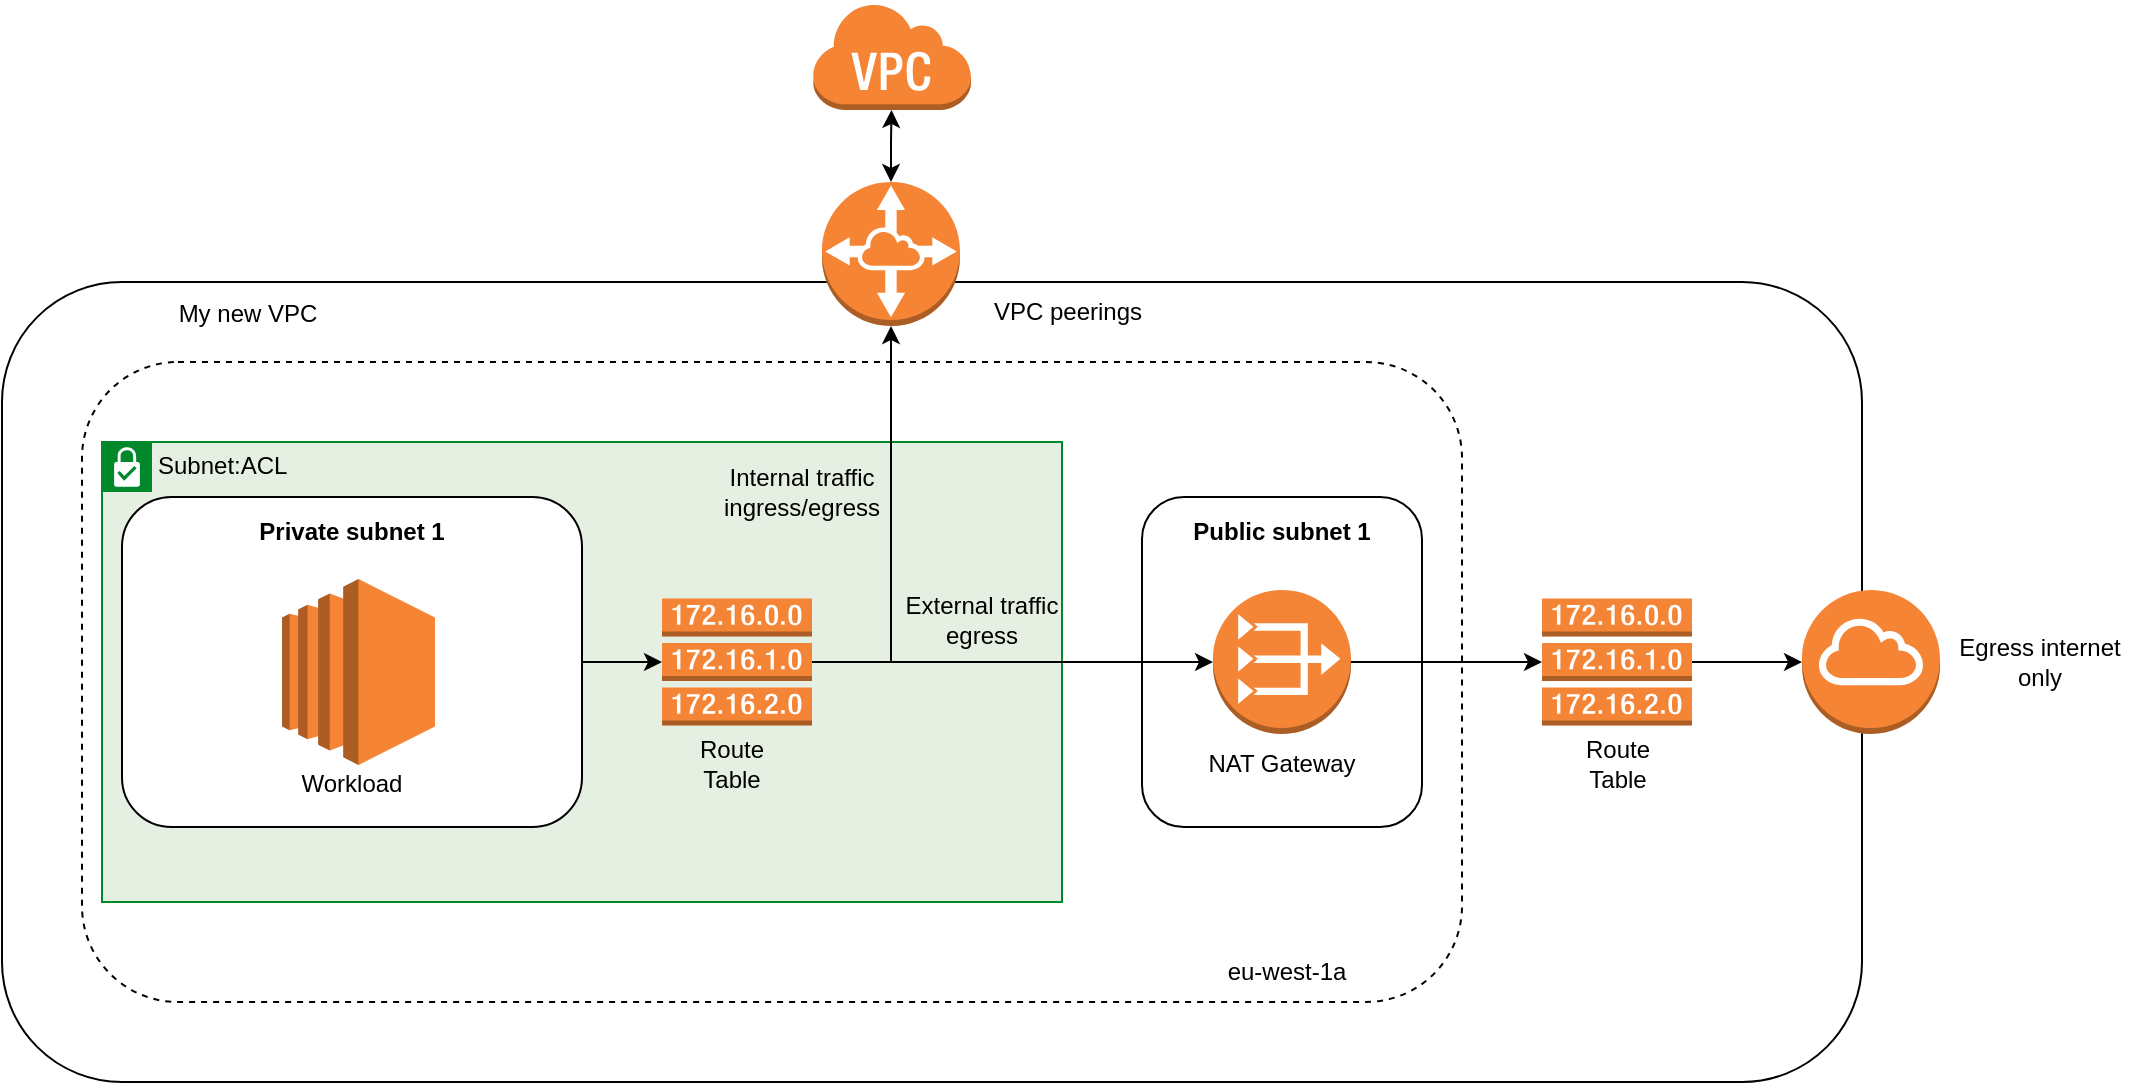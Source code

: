 <mxfile version="20.3.0" type="github">
  <diagram id="BSV_41Kemy9_T-FFARMO" name="Page-1">
    <mxGraphModel dx="2317" dy="768" grid="1" gridSize="10" guides="1" tooltips="1" connect="1" arrows="1" fold="1" page="1" pageScale="1" pageWidth="850" pageHeight="1100" math="0" shadow="0">
      <root>
        <mxCell id="0" />
        <mxCell id="1" parent="0" />
        <mxCell id="onek1izpqqjBlax3Grhs-1" value="" style="rounded=1;whiteSpace=wrap;html=1;" parent="1" vertex="1">
          <mxGeometry x="-170" y="150" width="930" height="400" as="geometry" />
        </mxCell>
        <mxCell id="onek1izpqqjBlax3Grhs-4" value="" style="rounded=1;whiteSpace=wrap;html=1;dashed=1;" parent="1" vertex="1">
          <mxGeometry x="-130" y="190" width="690" height="320" as="geometry" />
        </mxCell>
        <mxCell id="l2qQcPQUILTH-ln8_RMv-4" value="Subnet:ACL" style="shape=mxgraph.ibm.box;prType=subnet;fontStyle=0;verticalAlign=top;align=left;spacingLeft=32;spacingTop=4;fillColor=#E6F0E2;rounded=0;whiteSpace=wrap;html=1;strokeColor=#00882B;strokeWidth=1;dashed=0;container=1;spacing=-4;collapsible=0;expand=0;recursiveResize=0;" vertex="1" parent="1">
          <mxGeometry x="-120" y="230" width="480" height="230" as="geometry" />
        </mxCell>
        <mxCell id="l2qQcPQUILTH-ln8_RMv-2" value="Internal traffic ingress/egress" style="text;html=1;strokeColor=none;fillColor=none;align=center;verticalAlign=middle;whiteSpace=wrap;rounded=0;" vertex="1" parent="l2qQcPQUILTH-ln8_RMv-4">
          <mxGeometry x="310" y="10" width="80" height="30" as="geometry" />
        </mxCell>
        <mxCell id="l2qQcPQUILTH-ln8_RMv-5" value="Route Table" style="text;html=1;strokeColor=none;fillColor=none;align=center;verticalAlign=middle;whiteSpace=wrap;rounded=0;" vertex="1" parent="l2qQcPQUILTH-ln8_RMv-4">
          <mxGeometry x="285" y="146" width="60" height="30" as="geometry" />
        </mxCell>
        <mxCell id="onek1izpqqjBlax3Grhs-17" style="edgeStyle=orthogonalEdgeStyle;rounded=0;orthogonalLoop=1;jettySize=auto;html=1;entryX=0;entryY=0.5;entryDx=0;entryDy=0;entryPerimeter=0;startArrow=none;startFill=0;" parent="1" source="onek1izpqqjBlax3Grhs-2" target="onek1izpqqjBlax3Grhs-15" edge="1">
          <mxGeometry relative="1" as="geometry" />
        </mxCell>
        <mxCell id="onek1izpqqjBlax3Grhs-2" value="" style="rounded=1;whiteSpace=wrap;html=1;" parent="1" vertex="1">
          <mxGeometry x="-110" y="257.5" width="230" height="165" as="geometry" />
        </mxCell>
        <mxCell id="onek1izpqqjBlax3Grhs-3" value="" style="rounded=1;whiteSpace=wrap;html=1;" parent="1" vertex="1">
          <mxGeometry x="400" y="257.5" width="140" height="165" as="geometry" />
        </mxCell>
        <mxCell id="onek1izpqqjBlax3Grhs-21" style="edgeStyle=orthogonalEdgeStyle;rounded=0;orthogonalLoop=1;jettySize=auto;html=1;entryX=0;entryY=0.5;entryDx=0;entryDy=0;entryPerimeter=0;startArrow=none;startFill=0;" parent="1" source="onek1izpqqjBlax3Grhs-5" target="onek1izpqqjBlax3Grhs-20" edge="1">
          <mxGeometry relative="1" as="geometry" />
        </mxCell>
        <mxCell id="onek1izpqqjBlax3Grhs-5" value="" style="outlineConnect=0;dashed=0;verticalLabelPosition=bottom;verticalAlign=top;align=center;html=1;shape=mxgraph.aws3.vpc_nat_gateway;fillColor=#F58536;gradientColor=none;" parent="1" vertex="1">
          <mxGeometry x="435.5" y="304" width="69" height="72" as="geometry" />
        </mxCell>
        <mxCell id="onek1izpqqjBlax3Grhs-6" value="" style="outlineConnect=0;dashed=0;verticalLabelPosition=bottom;verticalAlign=top;align=center;html=1;shape=mxgraph.aws3.internet_gateway;fillColor=#F58534;gradientColor=none;" parent="1" vertex="1">
          <mxGeometry x="730" y="304" width="69" height="72" as="geometry" />
        </mxCell>
        <mxCell id="onek1izpqqjBlax3Grhs-11" style="edgeStyle=orthogonalEdgeStyle;rounded=0;orthogonalLoop=1;jettySize=auto;html=1;startArrow=classic;startFill=1;" parent="1" source="onek1izpqqjBlax3Grhs-8" target="onek1izpqqjBlax3Grhs-10" edge="1">
          <mxGeometry relative="1" as="geometry" />
        </mxCell>
        <mxCell id="onek1izpqqjBlax3Grhs-8" value="" style="outlineConnect=0;dashed=0;verticalLabelPosition=bottom;verticalAlign=top;align=center;html=1;shape=mxgraph.aws3.vpc_peering;fillColor=#F58534;gradientColor=none;" parent="1" vertex="1">
          <mxGeometry x="240" y="100" width="69" height="72" as="geometry" />
        </mxCell>
        <mxCell id="onek1izpqqjBlax3Grhs-10" value="" style="outlineConnect=0;dashed=0;verticalLabelPosition=bottom;verticalAlign=top;align=center;html=1;shape=mxgraph.aws3.virtual_private_cloud;fillColor=#F58534;gradientColor=none;" parent="1" vertex="1">
          <mxGeometry x="235" y="10" width="79.5" height="54" as="geometry" />
        </mxCell>
        <mxCell id="onek1izpqqjBlax3Grhs-13" value="Egress internet only" style="text;html=1;strokeColor=none;fillColor=none;align=center;verticalAlign=middle;whiteSpace=wrap;rounded=0;dashed=1;" parent="1" vertex="1">
          <mxGeometry x="799" y="325" width="100" height="30" as="geometry" />
        </mxCell>
        <mxCell id="onek1izpqqjBlax3Grhs-18" style="edgeStyle=orthogonalEdgeStyle;rounded=0;orthogonalLoop=1;jettySize=auto;html=1;entryX=0.5;entryY=1;entryDx=0;entryDy=0;entryPerimeter=0;startArrow=none;startFill=0;" parent="1" source="onek1izpqqjBlax3Grhs-15" target="onek1izpqqjBlax3Grhs-8" edge="1">
          <mxGeometry relative="1" as="geometry" />
        </mxCell>
        <mxCell id="onek1izpqqjBlax3Grhs-19" style="edgeStyle=orthogonalEdgeStyle;rounded=0;orthogonalLoop=1;jettySize=auto;html=1;entryX=0;entryY=0.5;entryDx=0;entryDy=0;entryPerimeter=0;startArrow=none;startFill=0;" parent="1" source="onek1izpqqjBlax3Grhs-15" target="onek1izpqqjBlax3Grhs-5" edge="1">
          <mxGeometry relative="1" as="geometry" />
        </mxCell>
        <mxCell id="onek1izpqqjBlax3Grhs-15" value="" style="outlineConnect=0;dashed=0;verticalLabelPosition=bottom;verticalAlign=top;align=center;html=1;shape=mxgraph.aws3.route_table;fillColor=#F58536;gradientColor=none;" parent="1" vertex="1">
          <mxGeometry x="160" y="308.25" width="75" height="63.5" as="geometry" />
        </mxCell>
        <mxCell id="onek1izpqqjBlax3Grhs-22" style="edgeStyle=orthogonalEdgeStyle;rounded=0;orthogonalLoop=1;jettySize=auto;html=1;entryX=0;entryY=0.5;entryDx=0;entryDy=0;entryPerimeter=0;startArrow=none;startFill=0;" parent="1" source="onek1izpqqjBlax3Grhs-20" target="onek1izpqqjBlax3Grhs-6" edge="1">
          <mxGeometry relative="1" as="geometry" />
        </mxCell>
        <mxCell id="onek1izpqqjBlax3Grhs-20" value="" style="outlineConnect=0;dashed=0;verticalLabelPosition=bottom;verticalAlign=top;align=center;html=1;shape=mxgraph.aws3.route_table;fillColor=#F58536;gradientColor=none;" parent="1" vertex="1">
          <mxGeometry x="600" y="308.25" width="75" height="63.5" as="geometry" />
        </mxCell>
        <mxCell id="onek1izpqqjBlax3Grhs-23" value="eu-west-1a" style="text;html=1;strokeColor=none;fillColor=none;align=center;verticalAlign=middle;whiteSpace=wrap;rounded=0;dashed=1;" parent="1" vertex="1">
          <mxGeometry x="405" y="480" width="135" height="30" as="geometry" />
        </mxCell>
        <mxCell id="onek1izpqqjBlax3Grhs-24" value="&lt;b&gt;Public subnet 1&lt;/b&gt;" style="text;html=1;strokeColor=none;fillColor=none;align=center;verticalAlign=middle;whiteSpace=wrap;rounded=0;dashed=1;" parent="1" vertex="1">
          <mxGeometry x="410" y="260" width="120" height="30" as="geometry" />
        </mxCell>
        <mxCell id="l2qQcPQUILTH-ln8_RMv-3" value="External traffic egress" style="text;html=1;strokeColor=none;fillColor=none;align=center;verticalAlign=middle;whiteSpace=wrap;rounded=0;" vertex="1" parent="1">
          <mxGeometry x="280" y="304" width="80" height="30" as="geometry" />
        </mxCell>
        <mxCell id="l2qQcPQUILTH-ln8_RMv-6" value="Route Table" style="text;html=1;strokeColor=none;fillColor=none;align=center;verticalAlign=middle;whiteSpace=wrap;rounded=0;" vertex="1" parent="1">
          <mxGeometry x="607.5" y="376" width="60" height="30" as="geometry" />
        </mxCell>
        <mxCell id="l2qQcPQUILTH-ln8_RMv-7" value="VPC peerings" style="text;html=1;strokeColor=none;fillColor=none;align=center;verticalAlign=middle;whiteSpace=wrap;rounded=0;" vertex="1" parent="1">
          <mxGeometry x="314.5" y="150" width="95.5" height="30" as="geometry" />
        </mxCell>
        <mxCell id="l2qQcPQUILTH-ln8_RMv-8" value="NAT Gateway" style="text;html=1;strokeColor=none;fillColor=none;align=center;verticalAlign=middle;whiteSpace=wrap;rounded=0;" vertex="1" parent="1">
          <mxGeometry x="422.25" y="376" width="95.5" height="30" as="geometry" />
        </mxCell>
        <mxCell id="l2qQcPQUILTH-ln8_RMv-10" value="&lt;b&gt;Private subnet 1&lt;/b&gt;" style="text;html=1;strokeColor=none;fillColor=none;align=center;verticalAlign=middle;whiteSpace=wrap;rounded=0;" vertex="1" parent="1">
          <mxGeometry x="-45" y="260" width="100" height="30" as="geometry" />
        </mxCell>
        <mxCell id="l2qQcPQUILTH-ln8_RMv-9" value="" style="outlineConnect=0;dashed=0;verticalLabelPosition=bottom;verticalAlign=top;align=center;html=1;shape=mxgraph.aws3.ec2;fillColor=#F58534;gradientColor=none;" vertex="1" parent="1">
          <mxGeometry x="-30" y="298.5" width="76.5" height="93" as="geometry" />
        </mxCell>
        <mxCell id="l2qQcPQUILTH-ln8_RMv-11" value="Workload" style="text;html=1;strokeColor=none;fillColor=none;align=center;verticalAlign=middle;whiteSpace=wrap;rounded=0;" vertex="1" parent="1">
          <mxGeometry x="-25" y="392.5" width="60" height="17.5" as="geometry" />
        </mxCell>
        <mxCell id="l2qQcPQUILTH-ln8_RMv-12" value="My new VPC" style="text;html=1;strokeColor=none;fillColor=none;align=center;verticalAlign=middle;whiteSpace=wrap;rounded=0;" vertex="1" parent="1">
          <mxGeometry x="-95" y="151" width="95.5" height="30" as="geometry" />
        </mxCell>
      </root>
    </mxGraphModel>
  </diagram>
</mxfile>

